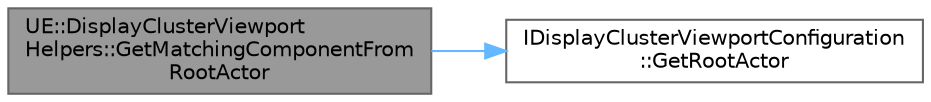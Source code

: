 digraph "UE::DisplayClusterViewportHelpers::GetMatchingComponentFromRootActor"
{
 // INTERACTIVE_SVG=YES
 // LATEX_PDF_SIZE
  bgcolor="transparent";
  edge [fontname=Helvetica,fontsize=10,labelfontname=Helvetica,labelfontsize=10];
  node [fontname=Helvetica,fontsize=10,shape=box,height=0.2,width=0.4];
  rankdir="LR";
  Node1 [id="Node000001",label="UE::DisplayClusterViewport\lHelpers::GetMatchingComponentFrom\lRootActor",height=0.2,width=0.4,color="gray40", fillcolor="grey60", style="filled", fontcolor="black",tooltip="Return the same component (by class and name) from a DCRA of the specified type."];
  Node1 -> Node2 [id="edge1_Node000001_Node000002",color="steelblue1",style="solid",tooltip=" "];
  Node2 [id="Node000002",label="IDisplayClusterViewportConfiguration\l::GetRootActor",height=0.2,width=0.4,color="grey40", fillcolor="white", style="filled",URL="$d9/dcd/classIDisplayClusterViewportConfiguration.html#a5c23004be2d942f1b9ee6bbc1bec3a00",tooltip="Gets a reference to the DCRA by type."];
}
